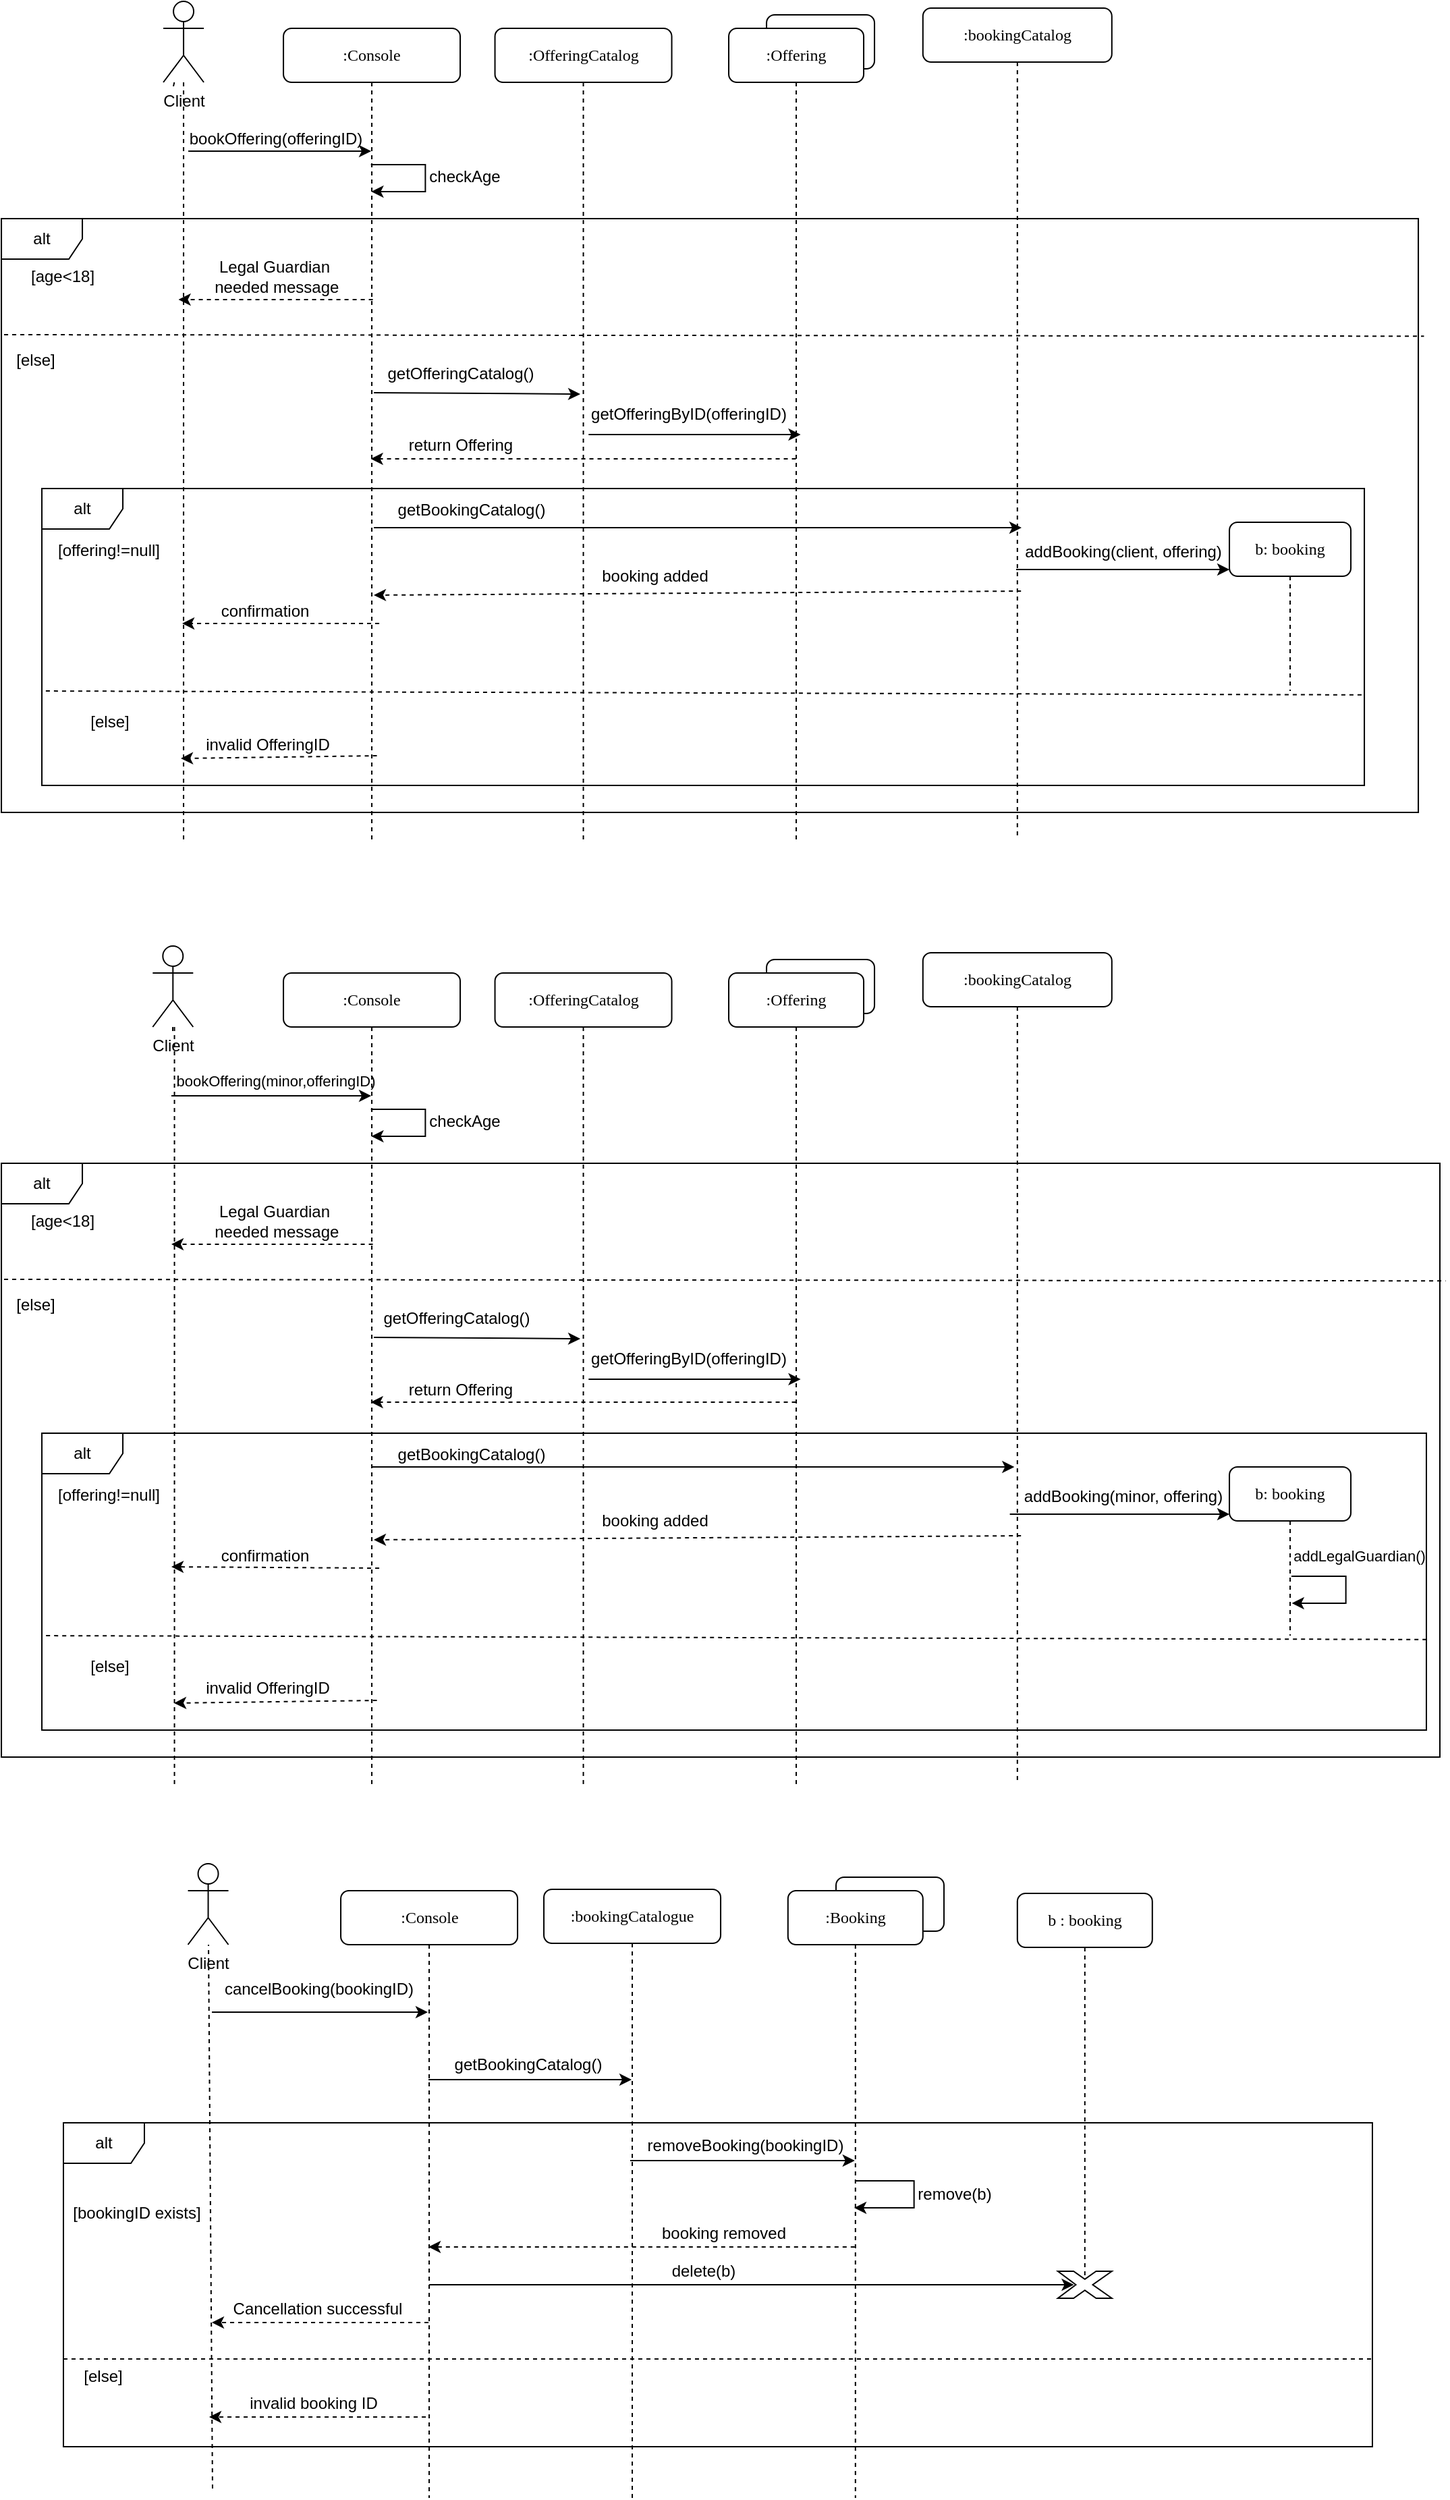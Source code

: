 <mxfile version="24.8.3">
  <diagram name="Page-1" id="13e1069c-82ec-6db2-03f1-153e76fe0fe0">
    <mxGraphModel dx="1434" dy="2445" grid="1" gridSize="10" guides="1" tooltips="1" connect="1" arrows="1" fold="1" page="1" pageScale="1" pageWidth="1100" pageHeight="850" background="none" math="0" shadow="0">
      <root>
        <mxCell id="0" />
        <mxCell id="1" parent="0" />
        <mxCell id="0YN1JNcntVtqTYBsjdS_-84" value="" style="endArrow=none;dashed=1;html=1;rounded=0;" parent="1" edge="1">
          <mxGeometry width="50" height="50" relative="1" as="geometry">
            <mxPoint x="162.28" y="-349" as="sourcePoint" />
            <mxPoint x="162.28" y="-910" as="targetPoint" />
          </mxGeometry>
        </mxCell>
        <mxCell id="giZi3sO-TTmVDWN61RLp-180" value="" style="endArrow=none;dashed=1;html=1;rounded=0;" parent="1" source="giZi3sO-TTmVDWN61RLp-182" edge="1">
          <mxGeometry width="50" height="50" relative="1" as="geometry">
            <mxPoint x="161.03" y="-1235" as="sourcePoint" />
            <mxPoint x="161.03" y="-1605" as="targetPoint" />
          </mxGeometry>
        </mxCell>
        <mxCell id="giZi3sO-TTmVDWN61RLp-181" value="" style="endArrow=none;dashed=1;html=1;rounded=0;" parent="1" target="giZi3sO-TTmVDWN61RLp-182" edge="1">
          <mxGeometry width="50" height="50" relative="1" as="geometry">
            <mxPoint x="169.03" y="-1049" as="sourcePoint" />
            <mxPoint x="170.03" y="-1575" as="targetPoint" />
          </mxGeometry>
        </mxCell>
        <mxCell id="giZi3sO-TTmVDWN61RLp-182" value="Client" style="shape=umlActor;verticalLabelPosition=bottom;verticalAlign=top;html=1;outlineConnect=0;" parent="1" vertex="1">
          <mxGeometry x="154.03" y="-1670" width="30" height="60" as="geometry" />
        </mxCell>
        <mxCell id="giZi3sO-TTmVDWN61RLp-184" value=":bookingCatalog" style="shape=umlLifeline;perimeter=lifelinePerimeter;whiteSpace=wrap;html=1;container=1;collapsible=0;recursiveResize=0;outlineConnect=0;rounded=1;shadow=0;comic=0;labelBackgroundColor=none;strokeWidth=1;fontFamily=Verdana;fontSize=12;align=center;" parent="1" vertex="1">
          <mxGeometry x="716.91" y="-1665" width="140" height="616" as="geometry" />
        </mxCell>
        <mxCell id="giZi3sO-TTmVDWN61RLp-178" value=":OfferingCatalog" style="shape=umlLifeline;perimeter=lifelinePerimeter;whiteSpace=wrap;html=1;container=1;collapsible=0;recursiveResize=0;outlineConnect=0;rounded=1;shadow=0;comic=0;labelBackgroundColor=none;strokeWidth=1;fontFamily=Verdana;fontSize=12;align=center;" parent="1" vertex="1">
          <mxGeometry x="399.78" y="-1650" width="131" height="601" as="geometry" />
        </mxCell>
        <mxCell id="giZi3sO-TTmVDWN61RLp-190" value="" style="rounded=1;whiteSpace=wrap;html=1;" parent="1" vertex="1">
          <mxGeometry x="601.03" y="-1660" width="80" height="40" as="geometry" />
        </mxCell>
        <mxCell id="giZi3sO-TTmVDWN61RLp-191" value=":Offering" style="shape=umlLifeline;perimeter=lifelinePerimeter;whiteSpace=wrap;html=1;container=1;collapsible=0;recursiveResize=0;outlineConnect=0;rounded=1;shadow=0;comic=0;labelBackgroundColor=none;strokeWidth=1;fontFamily=Verdana;fontSize=12;align=center;" parent="1" vertex="1">
          <mxGeometry x="573.03" y="-1650" width="100" height="601" as="geometry" />
        </mxCell>
        <mxCell id="0YN1JNcntVtqTYBsjdS_-33" value="" style="endArrow=classic;html=1;rounded=0;dashed=1;" parent="giZi3sO-TTmVDWN61RLp-191" edge="1">
          <mxGeometry width="50" height="50" relative="1" as="geometry">
            <mxPoint x="216.57" y="417" as="sourcePoint" />
            <mxPoint x="-263.03" y="420" as="targetPoint" />
          </mxGeometry>
        </mxCell>
        <mxCell id="giZi3sO-TTmVDWN61RLp-256" value="" style="endArrow=none;dashed=1;html=1;rounded=0;" parent="1" target="giZi3sO-TTmVDWN61RLp-257" edge="1">
          <mxGeometry width="50" height="50" relative="1" as="geometry">
            <mxPoint x="190.5" y="173" as="sourcePoint" />
            <mxPoint x="190" y="-197" as="targetPoint" />
          </mxGeometry>
        </mxCell>
        <mxCell id="giZi3sO-TTmVDWN61RLp-257" value="Client" style="shape=umlActor;verticalLabelPosition=bottom;verticalAlign=top;html=1;outlineConnect=0;" parent="1" vertex="1">
          <mxGeometry x="172.28" y="-290" width="30" height="60" as="geometry" />
        </mxCell>
        <mxCell id="giZi3sO-TTmVDWN61RLp-258" value="b : booking" style="shape=umlLifeline;perimeter=lifelinePerimeter;whiteSpace=wrap;html=1;container=1;collapsible=0;recursiveResize=0;outlineConnect=0;rounded=1;shadow=0;comic=0;labelBackgroundColor=none;strokeWidth=1;fontFamily=Verdana;fontSize=12;align=center;" parent="1" vertex="1">
          <mxGeometry x="786.91" y="-268" width="100" height="288" as="geometry" />
        </mxCell>
        <mxCell id="giZi3sO-TTmVDWN61RLp-259" value=":bookingCatalogue" style="shape=umlLifeline;perimeter=lifelinePerimeter;whiteSpace=wrap;html=1;container=1;collapsible=0;recursiveResize=0;outlineConnect=0;rounded=1;shadow=0;comic=0;labelBackgroundColor=none;strokeWidth=1;fontFamily=Verdana;fontSize=12;align=center;" parent="1" vertex="1">
          <mxGeometry x="436.03" y="-271" width="131" height="451" as="geometry" />
        </mxCell>
        <mxCell id="0YN1JNcntVtqTYBsjdS_-129" value="" style="endArrow=classic;html=1;rounded=0;" parent="giZi3sO-TTmVDWN61RLp-259" edge="1">
          <mxGeometry width="50" height="50" relative="1" as="geometry">
            <mxPoint x="-85.5" y="141" as="sourcePoint" />
            <mxPoint x="65" y="141" as="targetPoint" />
          </mxGeometry>
        </mxCell>
        <mxCell id="0YN1JNcntVtqTYBsjdS_-131" value="getBookingCatalog()" style="text;html=1;align=center;verticalAlign=middle;resizable=0;points=[];autosize=1;strokeColor=none;fillColor=none;" parent="giZi3sO-TTmVDWN61RLp-259" vertex="1">
          <mxGeometry x="-82" y="115" width="140" height="30" as="geometry" />
        </mxCell>
        <mxCell id="giZi3sO-TTmVDWN61RLp-263" value="" style="rounded=1;whiteSpace=wrap;html=1;" parent="1" vertex="1">
          <mxGeometry x="652.53" y="-280" width="80" height="40" as="geometry" />
        </mxCell>
        <mxCell id="giZi3sO-TTmVDWN61RLp-264" value=":Booking" style="shape=umlLifeline;perimeter=lifelinePerimeter;whiteSpace=wrap;html=1;container=1;collapsible=0;recursiveResize=0;outlineConnect=0;rounded=1;shadow=0;comic=0;labelBackgroundColor=none;strokeWidth=1;fontFamily=Verdana;fontSize=12;align=center;" parent="1" vertex="1">
          <mxGeometry x="616.91" y="-270" width="100" height="450" as="geometry" />
        </mxCell>
        <mxCell id="giZi3sO-TTmVDWN61RLp-266" value="alt" style="shape=umlFrame;whiteSpace=wrap;html=1;pointerEvents=0;" parent="1" vertex="1">
          <mxGeometry x="80" y="-98" width="970" height="240" as="geometry" />
        </mxCell>
        <mxCell id="giZi3sO-TTmVDWN61RLp-267" value="[bookingID exists]" style="text;html=1;align=center;verticalAlign=middle;resizable=0;points=[];autosize=1;strokeColor=none;fillColor=none;" parent="1" vertex="1">
          <mxGeometry x="74.03" y="-46" width="120" height="30" as="geometry" />
        </mxCell>
        <mxCell id="giZi3sO-TTmVDWN61RLp-272" value="" style="line;strokeWidth=1;fillColor=none;align=left;verticalAlign=middle;spacingTop=-1;spacingLeft=3;spacingRight=3;rotatable=0;labelPosition=right;points=[];portConstraint=eastwest;strokeColor=inherit;dashed=1;" parent="1" vertex="1">
          <mxGeometry x="80" y="48" width="970" height="58" as="geometry" />
        </mxCell>
        <mxCell id="giZi3sO-TTmVDWN61RLp-273" value="[else]" style="text;html=1;align=center;verticalAlign=middle;resizable=0;points=[];autosize=1;strokeColor=none;fillColor=none;" parent="1" vertex="1">
          <mxGeometry x="84.03" y="75" width="50" height="30" as="geometry" />
        </mxCell>
        <mxCell id="0YN1JNcntVtqTYBsjdS_-1" value=":Console" style="shape=umlLifeline;perimeter=lifelinePerimeter;whiteSpace=wrap;html=1;container=1;collapsible=0;recursiveResize=0;outlineConnect=0;rounded=1;shadow=0;comic=0;labelBackgroundColor=none;strokeWidth=1;fontFamily=Verdana;fontSize=12;align=center;" parent="1" vertex="1">
          <mxGeometry x="243.03" y="-1650" width="131" height="601" as="geometry" />
        </mxCell>
        <mxCell id="0YN1JNcntVtqTYBsjdS_-2" value="" style="endArrow=classic;html=1;rounded=0;" parent="0YN1JNcntVtqTYBsjdS_-1" target="0YN1JNcntVtqTYBsjdS_-1" edge="1">
          <mxGeometry width="50" height="50" relative="1" as="geometry">
            <mxPoint x="-70.5" y="91" as="sourcePoint" />
            <mxPoint x="63.5" y="91" as="targetPoint" />
          </mxGeometry>
        </mxCell>
        <mxCell id="0YN1JNcntVtqTYBsjdS_-4" value="" style="endArrow=classic;html=1;rounded=0;" parent="0YN1JNcntVtqTYBsjdS_-1" edge="1">
          <mxGeometry width="50" height="50" relative="1" as="geometry">
            <mxPoint x="64.837" y="101" as="sourcePoint" />
            <mxPoint x="65.17" y="121" as="targetPoint" />
            <Array as="points">
              <mxPoint x="105.17" y="101" />
              <mxPoint x="105.17" y="121" />
            </Array>
          </mxGeometry>
        </mxCell>
        <mxCell id="0YN1JNcntVtqTYBsjdS_-3" value="bookOffering(offeringID)" style="text;html=1;align=center;verticalAlign=middle;resizable=0;points=[];autosize=1;strokeColor=none;fillColor=none;" parent="1" vertex="1">
          <mxGeometry x="162.28" y="-1583" width="150" height="30" as="geometry" />
        </mxCell>
        <mxCell id="0YN1JNcntVtqTYBsjdS_-5" value="checkAge" style="text;html=1;align=center;verticalAlign=middle;resizable=0;points=[];autosize=1;strokeColor=none;fillColor=none;" parent="1" vertex="1">
          <mxGeometry x="336.53" y="-1555" width="80" height="30" as="geometry" />
        </mxCell>
        <mxCell id="0YN1JNcntVtqTYBsjdS_-10" value="alt" style="shape=umlFrame;whiteSpace=wrap;html=1;pointerEvents=0;" parent="1" vertex="1">
          <mxGeometry x="34.03" y="-1509" width="1050" height="440" as="geometry" />
        </mxCell>
        <mxCell id="0YN1JNcntVtqTYBsjdS_-11" value="" style="endArrow=classic;html=1;rounded=0;dashed=1;" parent="1" edge="1">
          <mxGeometry width="50" height="50" relative="1" as="geometry">
            <mxPoint x="309.28" y="-1449" as="sourcePoint" />
            <mxPoint x="165.28" y="-1449" as="targetPoint" />
          </mxGeometry>
        </mxCell>
        <mxCell id="0YN1JNcntVtqTYBsjdS_-12" value="&lt;div&gt;Legal Guardian&lt;/div&gt;&lt;div&gt;&amp;nbsp;needed message&lt;/div&gt;" style="text;html=1;align=center;verticalAlign=middle;resizable=0;points=[];autosize=1;strokeColor=none;fillColor=none;" parent="1" vertex="1">
          <mxGeometry x="176.16" y="-1486" width="120" height="40" as="geometry" />
        </mxCell>
        <mxCell id="0YN1JNcntVtqTYBsjdS_-14" value="[age&amp;lt;18]" style="text;html=1;align=center;verticalAlign=middle;resizable=0;points=[];autosize=1;strokeColor=none;fillColor=none;" parent="1" vertex="1">
          <mxGeometry x="44.03" y="-1481" width="70" height="30" as="geometry" />
        </mxCell>
        <mxCell id="0YN1JNcntVtqTYBsjdS_-15" value="" style="endArrow=none;html=1;rounded=0;exitX=0.04;exitY=-0.133;exitDx=0;exitDy=0;exitPerimeter=0;entryX=1.004;entryY=0.198;entryDx=0;entryDy=0;entryPerimeter=0;dashed=1;" parent="1" source="0YN1JNcntVtqTYBsjdS_-16" target="0YN1JNcntVtqTYBsjdS_-10" edge="1">
          <mxGeometry width="50" height="50" relative="1" as="geometry">
            <mxPoint x="76.253" y="-1420" as="sourcePoint" />
            <mxPoint x="892.073" y="-1419.28" as="targetPoint" />
          </mxGeometry>
        </mxCell>
        <mxCell id="0YN1JNcntVtqTYBsjdS_-16" value="[else]" style="text;html=1;align=center;verticalAlign=middle;resizable=0;points=[];autosize=1;strokeColor=none;fillColor=none;" parent="1" vertex="1">
          <mxGeometry x="34.03" y="-1419" width="50" height="30" as="geometry" />
        </mxCell>
        <mxCell id="0YN1JNcntVtqTYBsjdS_-17" value="" style="endArrow=classic;html=1;rounded=0;" parent="1" edge="1">
          <mxGeometry width="50" height="50" relative="1" as="geometry">
            <mxPoint x="310" y="-1380" as="sourcePoint" />
            <mxPoint x="463.03" y="-1379" as="targetPoint" />
          </mxGeometry>
        </mxCell>
        <mxCell id="0YN1JNcntVtqTYBsjdS_-18" value="getOfferingCatalog()" style="text;html=1;align=center;verticalAlign=middle;resizable=0;points=[];autosize=1;strokeColor=none;fillColor=none;" parent="1" vertex="1">
          <mxGeometry x="309.03" y="-1409" width="130" height="30" as="geometry" />
        </mxCell>
        <mxCell id="0YN1JNcntVtqTYBsjdS_-19" value="" style="endArrow=classic;html=1;rounded=0;" parent="1" edge="1">
          <mxGeometry width="50" height="50" relative="1" as="geometry">
            <mxPoint x="469.16" y="-1349" as="sourcePoint" />
            <mxPoint x="626.28" y="-1349" as="targetPoint" />
          </mxGeometry>
        </mxCell>
        <mxCell id="0YN1JNcntVtqTYBsjdS_-20" value="getOfferingByID(offeringID)" style="text;html=1;align=center;verticalAlign=middle;resizable=0;points=[];autosize=1;strokeColor=none;fillColor=none;" parent="1" vertex="1">
          <mxGeometry x="458.03" y="-1379" width="170" height="30" as="geometry" />
        </mxCell>
        <mxCell id="0YN1JNcntVtqTYBsjdS_-21" value="alt" style="shape=umlFrame;whiteSpace=wrap;html=1;pointerEvents=0;" parent="1" vertex="1">
          <mxGeometry x="64.03" y="-1309" width="980" height="220" as="geometry" />
        </mxCell>
        <mxCell id="0YN1JNcntVtqTYBsjdS_-22" value="" style="endArrow=classic;html=1;rounded=0;" parent="1" edge="1">
          <mxGeometry width="50" height="50" relative="1" as="geometry">
            <mxPoint x="310" y="-1280" as="sourcePoint" />
            <mxPoint x="790" y="-1280" as="targetPoint" />
          </mxGeometry>
        </mxCell>
        <mxCell id="0YN1JNcntVtqTYBsjdS_-23" value="getBookingCatalog()" style="text;html=1;align=center;verticalAlign=middle;resizable=0;points=[];autosize=1;strokeColor=none;fillColor=none;" parent="1" vertex="1">
          <mxGeometry x="312.28" y="-1308" width="140" height="30" as="geometry" />
        </mxCell>
        <mxCell id="0YN1JNcntVtqTYBsjdS_-24" value="b: booking" style="shape=umlLifeline;perimeter=lifelinePerimeter;whiteSpace=wrap;html=1;container=1;collapsible=0;recursiveResize=0;outlineConnect=0;rounded=1;shadow=0;comic=0;labelBackgroundColor=none;strokeWidth=1;fontFamily=Verdana;fontSize=12;align=center;" parent="1" vertex="1">
          <mxGeometry x="944.03" y="-1284" width="90" height="125" as="geometry" />
        </mxCell>
        <mxCell id="0YN1JNcntVtqTYBsjdS_-29" value="addBooking(client, offering)" style="text;html=1;align=center;verticalAlign=middle;resizable=0;points=[];autosize=1;strokeColor=none;fillColor=none;" parent="1" vertex="1">
          <mxGeometry x="780.03" y="-1277" width="170" height="30" as="geometry" />
        </mxCell>
        <mxCell id="0YN1JNcntVtqTYBsjdS_-30" value="" style="endArrow=classic;html=1;rounded=0;exitX=0.035;exitY=0.933;exitDx=0;exitDy=0;exitPerimeter=0;" parent="1" source="0YN1JNcntVtqTYBsjdS_-29" edge="1">
          <mxGeometry width="50" height="50" relative="1" as="geometry">
            <mxPoint x="794.03" y="-1249" as="sourcePoint" />
            <mxPoint x="944.03" y="-1249" as="targetPoint" />
          </mxGeometry>
        </mxCell>
        <mxCell id="0YN1JNcntVtqTYBsjdS_-31" value="" style="endArrow=classic;html=1;rounded=0;dashed=1;" parent="1" edge="1">
          <mxGeometry width="50" height="50" relative="1" as="geometry">
            <mxPoint x="622.78" y="-1331" as="sourcePoint" />
            <mxPoint x="307.78" y="-1331" as="targetPoint" />
          </mxGeometry>
        </mxCell>
        <mxCell id="0YN1JNcntVtqTYBsjdS_-32" value="return Offering" style="text;html=1;align=center;verticalAlign=middle;resizable=0;points=[];autosize=1;strokeColor=none;fillColor=none;" parent="1" vertex="1">
          <mxGeometry x="324.41" y="-1356" width="100" height="30" as="geometry" />
        </mxCell>
        <mxCell id="0YN1JNcntVtqTYBsjdS_-34" value="booking added" style="text;html=1;align=center;verticalAlign=middle;resizable=0;points=[];autosize=1;strokeColor=none;fillColor=none;" parent="1" vertex="1">
          <mxGeometry x="463.03" y="-1259" width="110" height="30" as="geometry" />
        </mxCell>
        <mxCell id="0YN1JNcntVtqTYBsjdS_-36" value="" style="endArrow=classic;html=1;rounded=0;dashed=1;" parent="1" edge="1">
          <mxGeometry width="50" height="50" relative="1" as="geometry">
            <mxPoint x="314.03" y="-1209" as="sourcePoint" />
            <mxPoint x="168.03" y="-1209" as="targetPoint" />
          </mxGeometry>
        </mxCell>
        <mxCell id="0YN1JNcntVtqTYBsjdS_-37" value="confirmation" style="text;html=1;align=center;verticalAlign=middle;resizable=0;points=[];autosize=1;strokeColor=none;fillColor=none;" parent="1" vertex="1">
          <mxGeometry x="184.03" y="-1233" width="90" height="30" as="geometry" />
        </mxCell>
        <mxCell id="0YN1JNcntVtqTYBsjdS_-38" value="" style="endArrow=none;html=1;rounded=0;entryX=1;entryY=0.695;entryDx=0;entryDy=0;entryPerimeter=0;dashed=1;exitX=0.003;exitY=0.682;exitDx=0;exitDy=0;exitPerimeter=0;" parent="1" source="0YN1JNcntVtqTYBsjdS_-21" target="0YN1JNcntVtqTYBsjdS_-21" edge="1">
          <mxGeometry width="50" height="50" relative="1" as="geometry">
            <mxPoint x="83.66" y="-1159" as="sourcePoint" />
            <mxPoint x="133.66" y="-1209" as="targetPoint" />
          </mxGeometry>
        </mxCell>
        <mxCell id="0YN1JNcntVtqTYBsjdS_-39" value="[offering!=null]" style="text;whiteSpace=wrap;html=1;" parent="1" vertex="1">
          <mxGeometry x="74.03" y="-1277" width="110" height="40" as="geometry" />
        </mxCell>
        <mxCell id="0YN1JNcntVtqTYBsjdS_-40" value="[else]" style="text;html=1;align=center;verticalAlign=middle;resizable=0;points=[];autosize=1;strokeColor=none;fillColor=none;" parent="1" vertex="1">
          <mxGeometry x="89.03" y="-1151" width="50" height="30" as="geometry" />
        </mxCell>
        <mxCell id="0YN1JNcntVtqTYBsjdS_-41" value="" style="endArrow=classic;html=1;rounded=0;dashed=1;" parent="1" edge="1">
          <mxGeometry width="50" height="50" relative="1" as="geometry">
            <mxPoint x="312.28" y="-1111" as="sourcePoint" />
            <mxPoint x="167.03" y="-1109" as="targetPoint" />
          </mxGeometry>
        </mxCell>
        <mxCell id="0YN1JNcntVtqTYBsjdS_-42" value="invalid OfferingID" style="text;html=1;align=center;verticalAlign=middle;resizable=0;points=[];autosize=1;strokeColor=none;fillColor=none;" parent="1" vertex="1">
          <mxGeometry x="171.03" y="-1134" width="120" height="30" as="geometry" />
        </mxCell>
        <mxCell id="0YN1JNcntVtqTYBsjdS_-83" value="" style="endArrow=none;dashed=1;html=1;rounded=0;" parent="1" source="0YN1JNcntVtqTYBsjdS_-85" edge="1">
          <mxGeometry width="50" height="50" relative="1" as="geometry">
            <mxPoint x="161.03" y="-535" as="sourcePoint" />
            <mxPoint x="161.03" y="-905" as="targetPoint" />
          </mxGeometry>
        </mxCell>
        <mxCell id="0YN1JNcntVtqTYBsjdS_-85" value="Client" style="shape=umlActor;verticalLabelPosition=bottom;verticalAlign=top;html=1;outlineConnect=0;" parent="1" vertex="1">
          <mxGeometry x="146.16" y="-970" width="30" height="60" as="geometry" />
        </mxCell>
        <mxCell id="0YN1JNcntVtqTYBsjdS_-86" value=":bookingCatalog" style="shape=umlLifeline;perimeter=lifelinePerimeter;whiteSpace=wrap;html=1;container=1;collapsible=0;recursiveResize=0;outlineConnect=0;rounded=1;shadow=0;comic=0;labelBackgroundColor=none;strokeWidth=1;fontFamily=Verdana;fontSize=12;align=center;" parent="1" vertex="1">
          <mxGeometry x="716.91" y="-965" width="140" height="616" as="geometry" />
        </mxCell>
        <mxCell id="0YN1JNcntVtqTYBsjdS_-87" value=":OfferingCatalog" style="shape=umlLifeline;perimeter=lifelinePerimeter;whiteSpace=wrap;html=1;container=1;collapsible=0;recursiveResize=0;outlineConnect=0;rounded=1;shadow=0;comic=0;labelBackgroundColor=none;strokeWidth=1;fontFamily=Verdana;fontSize=12;align=center;" parent="1" vertex="1">
          <mxGeometry x="399.78" y="-950" width="131" height="601" as="geometry" />
        </mxCell>
        <mxCell id="0YN1JNcntVtqTYBsjdS_-88" value="" style="rounded=1;whiteSpace=wrap;html=1;" parent="1" vertex="1">
          <mxGeometry x="601.03" y="-960" width="80" height="40" as="geometry" />
        </mxCell>
        <mxCell id="0YN1JNcntVtqTYBsjdS_-89" value=":Offering" style="shape=umlLifeline;perimeter=lifelinePerimeter;whiteSpace=wrap;html=1;container=1;collapsible=0;recursiveResize=0;outlineConnect=0;rounded=1;shadow=0;comic=0;labelBackgroundColor=none;strokeWidth=1;fontFamily=Verdana;fontSize=12;align=center;" parent="1" vertex="1">
          <mxGeometry x="573.03" y="-950" width="100" height="601" as="geometry" />
        </mxCell>
        <mxCell id="0YN1JNcntVtqTYBsjdS_-90" value="" style="endArrow=classic;html=1;rounded=0;dashed=1;" parent="0YN1JNcntVtqTYBsjdS_-89" edge="1">
          <mxGeometry width="50" height="50" relative="1" as="geometry">
            <mxPoint x="216.57" y="417" as="sourcePoint" />
            <mxPoint x="-263.03" y="420" as="targetPoint" />
          </mxGeometry>
        </mxCell>
        <mxCell id="0YN1JNcntVtqTYBsjdS_-91" value=":Console" style="shape=umlLifeline;perimeter=lifelinePerimeter;whiteSpace=wrap;html=1;container=1;collapsible=0;recursiveResize=0;outlineConnect=0;rounded=1;shadow=0;comic=0;labelBackgroundColor=none;strokeWidth=1;fontFamily=Verdana;fontSize=12;align=center;" parent="1" vertex="1">
          <mxGeometry x="243.03" y="-950" width="131" height="601" as="geometry" />
        </mxCell>
        <mxCell id="0YN1JNcntVtqTYBsjdS_-92" value="" style="endArrow=classic;html=1;rounded=0;" parent="0YN1JNcntVtqTYBsjdS_-91" target="0YN1JNcntVtqTYBsjdS_-91" edge="1">
          <mxGeometry width="50" height="50" relative="1" as="geometry">
            <mxPoint x="-83.03" y="91" as="sourcePoint" />
            <mxPoint x="63.5" y="91" as="targetPoint" />
          </mxGeometry>
        </mxCell>
        <mxCell id="0YN1JNcntVtqTYBsjdS_-93" value="" style="endArrow=classic;html=1;rounded=0;" parent="0YN1JNcntVtqTYBsjdS_-91" edge="1">
          <mxGeometry width="50" height="50" relative="1" as="geometry">
            <mxPoint x="64.837" y="101" as="sourcePoint" />
            <mxPoint x="65.17" y="121" as="targetPoint" />
            <Array as="points">
              <mxPoint x="105.17" y="101" />
              <mxPoint x="105.17" y="121" />
            </Array>
          </mxGeometry>
        </mxCell>
        <mxCell id="0YN1JNcntVtqTYBsjdS_-95" value="checkAge" style="text;html=1;align=center;verticalAlign=middle;resizable=0;points=[];autosize=1;strokeColor=none;fillColor=none;" parent="1" vertex="1">
          <mxGeometry x="336.53" y="-855" width="80" height="30" as="geometry" />
        </mxCell>
        <mxCell id="0YN1JNcntVtqTYBsjdS_-96" value="alt" style="shape=umlFrame;whiteSpace=wrap;html=1;pointerEvents=0;" parent="1" vertex="1">
          <mxGeometry x="34.03" y="-809" width="1065.97" height="440" as="geometry" />
        </mxCell>
        <mxCell id="0YN1JNcntVtqTYBsjdS_-97" value="" style="endArrow=classic;html=1;rounded=0;dashed=1;" parent="1" edge="1">
          <mxGeometry width="50" height="50" relative="1" as="geometry">
            <mxPoint x="309.28" y="-749" as="sourcePoint" />
            <mxPoint x="160" y="-749" as="targetPoint" />
          </mxGeometry>
        </mxCell>
        <mxCell id="0YN1JNcntVtqTYBsjdS_-98" value="&lt;div&gt;Legal Guardian&lt;/div&gt;&lt;div&gt;&amp;nbsp;needed message&lt;/div&gt;" style="text;html=1;align=center;verticalAlign=middle;resizable=0;points=[];autosize=1;strokeColor=none;fillColor=none;" parent="1" vertex="1">
          <mxGeometry x="176.16" y="-786" width="120" height="40" as="geometry" />
        </mxCell>
        <mxCell id="0YN1JNcntVtqTYBsjdS_-99" value="[age&amp;lt;18]" style="text;html=1;align=center;verticalAlign=middle;resizable=0;points=[];autosize=1;strokeColor=none;fillColor=none;" parent="1" vertex="1">
          <mxGeometry x="44.03" y="-781" width="70" height="30" as="geometry" />
        </mxCell>
        <mxCell id="0YN1JNcntVtqTYBsjdS_-100" value="" style="endArrow=none;html=1;rounded=0;exitX=0.04;exitY=-0.133;exitDx=0;exitDy=0;exitPerimeter=0;entryX=1.004;entryY=0.198;entryDx=0;entryDy=0;entryPerimeter=0;dashed=1;" parent="1" source="0YN1JNcntVtqTYBsjdS_-101" target="0YN1JNcntVtqTYBsjdS_-96" edge="1">
          <mxGeometry width="50" height="50" relative="1" as="geometry">
            <mxPoint x="76.253" y="-720" as="sourcePoint" />
            <mxPoint x="892.073" y="-719.28" as="targetPoint" />
          </mxGeometry>
        </mxCell>
        <mxCell id="0YN1JNcntVtqTYBsjdS_-101" value="[else]" style="text;html=1;align=center;verticalAlign=middle;resizable=0;points=[];autosize=1;strokeColor=none;fillColor=none;" parent="1" vertex="1">
          <mxGeometry x="34.03" y="-719" width="50" height="30" as="geometry" />
        </mxCell>
        <mxCell id="0YN1JNcntVtqTYBsjdS_-102" value="" style="endArrow=classic;html=1;rounded=0;" parent="1" edge="1">
          <mxGeometry width="50" height="50" relative="1" as="geometry">
            <mxPoint x="310" y="-680" as="sourcePoint" />
            <mxPoint x="463.03" y="-679" as="targetPoint" />
          </mxGeometry>
        </mxCell>
        <mxCell id="0YN1JNcntVtqTYBsjdS_-103" value="getOfferingCatalog()" style="text;html=1;align=center;verticalAlign=middle;resizable=0;points=[];autosize=1;strokeColor=none;fillColor=none;" parent="1" vertex="1">
          <mxGeometry x="306.03" y="-709" width="130" height="30" as="geometry" />
        </mxCell>
        <mxCell id="0YN1JNcntVtqTYBsjdS_-104" value="" style="endArrow=classic;html=1;rounded=0;" parent="1" edge="1">
          <mxGeometry width="50" height="50" relative="1" as="geometry">
            <mxPoint x="469.16" y="-649" as="sourcePoint" />
            <mxPoint x="626.28" y="-649" as="targetPoint" />
          </mxGeometry>
        </mxCell>
        <mxCell id="0YN1JNcntVtqTYBsjdS_-105" value="getOfferingByID(offeringID)" style="text;html=1;align=center;verticalAlign=middle;resizable=0;points=[];autosize=1;strokeColor=none;fillColor=none;" parent="1" vertex="1">
          <mxGeometry x="458.03" y="-679" width="170" height="30" as="geometry" />
        </mxCell>
        <mxCell id="0YN1JNcntVtqTYBsjdS_-106" value="alt" style="shape=umlFrame;whiteSpace=wrap;html=1;pointerEvents=0;" parent="1" vertex="1">
          <mxGeometry x="64.03" y="-609" width="1025.97" height="220" as="geometry" />
        </mxCell>
        <mxCell id="0YN1JNcntVtqTYBsjdS_-107" value="" style="endArrow=classic;html=1;rounded=0;" parent="1" source="0YN1JNcntVtqTYBsjdS_-91" edge="1">
          <mxGeometry width="50" height="50" relative="1" as="geometry">
            <mxPoint x="160" y="-584" as="sourcePoint" />
            <mxPoint x="784.66" y="-584" as="targetPoint" />
          </mxGeometry>
        </mxCell>
        <mxCell id="0YN1JNcntVtqTYBsjdS_-108" value="getBookingCatalog()" style="text;html=1;align=center;verticalAlign=middle;resizable=0;points=[];autosize=1;strokeColor=none;fillColor=none;" parent="1" vertex="1">
          <mxGeometry x="312.28" y="-608" width="140" height="30" as="geometry" />
        </mxCell>
        <mxCell id="0YN1JNcntVtqTYBsjdS_-109" value="b: booking" style="shape=umlLifeline;perimeter=lifelinePerimeter;whiteSpace=wrap;html=1;container=1;collapsible=0;recursiveResize=0;outlineConnect=0;rounded=1;shadow=0;comic=0;labelBackgroundColor=none;strokeWidth=1;fontFamily=Verdana;fontSize=12;align=center;" parent="1" vertex="1">
          <mxGeometry x="944.03" y="-584" width="90" height="125" as="geometry" />
        </mxCell>
        <mxCell id="LB7OUoXvwlj2Ewq9CSqw-2" value="" style="endArrow=classic;html=1;rounded=0;" edge="1" parent="0YN1JNcntVtqTYBsjdS_-109">
          <mxGeometry width="50" height="50" relative="1" as="geometry">
            <mxPoint x="45.967" y="81" as="sourcePoint" />
            <mxPoint x="46.3" y="101" as="targetPoint" />
            <Array as="points">
              <mxPoint x="86.3" y="81" />
              <mxPoint x="86.3" y="101" />
            </Array>
          </mxGeometry>
        </mxCell>
        <mxCell id="0YN1JNcntVtqTYBsjdS_-110" value="addBooking(minor, offering)" style="text;html=1;align=center;verticalAlign=middle;resizable=0;points=[];autosize=1;strokeColor=none;fillColor=none;" parent="1" vertex="1">
          <mxGeometry x="775.03" y="-577" width="180" height="30" as="geometry" />
        </mxCell>
        <mxCell id="0YN1JNcntVtqTYBsjdS_-111" value="" style="endArrow=classic;html=1;rounded=0;exitX=0.035;exitY=0.933;exitDx=0;exitDy=0;exitPerimeter=0;" parent="1" source="0YN1JNcntVtqTYBsjdS_-110" edge="1">
          <mxGeometry width="50" height="50" relative="1" as="geometry">
            <mxPoint x="794.03" y="-549" as="sourcePoint" />
            <mxPoint x="944.03" y="-549" as="targetPoint" />
          </mxGeometry>
        </mxCell>
        <mxCell id="0YN1JNcntVtqTYBsjdS_-112" value="" style="endArrow=classic;html=1;rounded=0;dashed=1;" parent="1" edge="1">
          <mxGeometry width="50" height="50" relative="1" as="geometry">
            <mxPoint x="622.78" y="-632" as="sourcePoint" />
            <mxPoint x="307.78" y="-632" as="targetPoint" />
          </mxGeometry>
        </mxCell>
        <mxCell id="0YN1JNcntVtqTYBsjdS_-113" value="return Offering" style="text;html=1;align=center;verticalAlign=middle;resizable=0;points=[];autosize=1;strokeColor=none;fillColor=none;" parent="1" vertex="1">
          <mxGeometry x="324.41" y="-656" width="100" height="30" as="geometry" />
        </mxCell>
        <mxCell id="0YN1JNcntVtqTYBsjdS_-114" value="booking added" style="text;html=1;align=center;verticalAlign=middle;resizable=0;points=[];autosize=1;strokeColor=none;fillColor=none;" parent="1" vertex="1">
          <mxGeometry x="463.03" y="-559" width="110" height="30" as="geometry" />
        </mxCell>
        <mxCell id="0YN1JNcntVtqTYBsjdS_-115" value="" style="endArrow=classic;html=1;rounded=0;dashed=1;" parent="1" edge="1">
          <mxGeometry width="50" height="50" relative="1" as="geometry">
            <mxPoint x="314.03" y="-509" as="sourcePoint" />
            <mxPoint x="160" y="-510" as="targetPoint" />
          </mxGeometry>
        </mxCell>
        <mxCell id="0YN1JNcntVtqTYBsjdS_-116" value="confirmation" style="text;html=1;align=center;verticalAlign=middle;resizable=0;points=[];autosize=1;strokeColor=none;fillColor=none;" parent="1" vertex="1">
          <mxGeometry x="184.03" y="-533" width="90" height="30" as="geometry" />
        </mxCell>
        <mxCell id="0YN1JNcntVtqTYBsjdS_-117" value="" style="endArrow=none;html=1;rounded=0;entryX=1;entryY=0.695;entryDx=0;entryDy=0;entryPerimeter=0;dashed=1;exitX=0.003;exitY=0.682;exitDx=0;exitDy=0;exitPerimeter=0;" parent="1" source="0YN1JNcntVtqTYBsjdS_-106" target="0YN1JNcntVtqTYBsjdS_-106" edge="1">
          <mxGeometry width="50" height="50" relative="1" as="geometry">
            <mxPoint x="83.66" y="-459" as="sourcePoint" />
            <mxPoint x="133.66" y="-509" as="targetPoint" />
          </mxGeometry>
        </mxCell>
        <mxCell id="0YN1JNcntVtqTYBsjdS_-118" value="[offering!=null]" style="text;whiteSpace=wrap;html=1;" parent="1" vertex="1">
          <mxGeometry x="74.03" y="-577" width="110" height="40" as="geometry" />
        </mxCell>
        <mxCell id="0YN1JNcntVtqTYBsjdS_-119" value="[else]" style="text;html=1;align=center;verticalAlign=middle;resizable=0;points=[];autosize=1;strokeColor=none;fillColor=none;" parent="1" vertex="1">
          <mxGeometry x="89.03" y="-451" width="50" height="30" as="geometry" />
        </mxCell>
        <mxCell id="0YN1JNcntVtqTYBsjdS_-120" value="" style="endArrow=classic;html=1;rounded=0;dashed=1;" parent="1" edge="1">
          <mxGeometry width="50" height="50" relative="1" as="geometry">
            <mxPoint x="312.28" y="-411" as="sourcePoint" />
            <mxPoint x="162" y="-409" as="targetPoint" />
          </mxGeometry>
        </mxCell>
        <mxCell id="0YN1JNcntVtqTYBsjdS_-121" value="invalid OfferingID" style="text;html=1;align=center;verticalAlign=middle;resizable=0;points=[];autosize=1;strokeColor=none;fillColor=none;" parent="1" vertex="1">
          <mxGeometry x="171.03" y="-435" width="120" height="30" as="geometry" />
        </mxCell>
        <mxCell id="0YN1JNcntVtqTYBsjdS_-94" value="&lt;font style=&quot;font-size: 11px;&quot;&gt;bookOffering(minor,offeringID)&lt;/font&gt;" style="text;html=1;align=center;verticalAlign=middle;resizable=0;points=[];autosize=1;strokeColor=none;fillColor=none;" parent="1" vertex="1">
          <mxGeometry x="152.28" y="-885" width="170" height="30" as="geometry" />
        </mxCell>
        <mxCell id="0YN1JNcntVtqTYBsjdS_-122" value=":Console" style="shape=umlLifeline;perimeter=lifelinePerimeter;whiteSpace=wrap;html=1;container=1;collapsible=0;recursiveResize=0;outlineConnect=0;rounded=1;shadow=0;comic=0;labelBackgroundColor=none;strokeWidth=1;fontFamily=Verdana;fontSize=12;align=center;" parent="1" vertex="1">
          <mxGeometry x="285.53" y="-270" width="131" height="450" as="geometry" />
        </mxCell>
        <mxCell id="0YN1JNcntVtqTYBsjdS_-128" value="cancelBooking(bookingID)" style="text;html=1;align=center;verticalAlign=middle;resizable=0;points=[];autosize=1;strokeColor=none;fillColor=none;" parent="0YN1JNcntVtqTYBsjdS_-122" vertex="1">
          <mxGeometry x="-101.5" y="58" width="170" height="30" as="geometry" />
        </mxCell>
        <mxCell id="0YN1JNcntVtqTYBsjdS_-144" value="" style="endArrow=classic;html=1;rounded=0;dashed=1;" parent="0YN1JNcntVtqTYBsjdS_-122" source="0YN1JNcntVtqTYBsjdS_-122" edge="1">
          <mxGeometry width="50" height="50" relative="1" as="geometry">
            <mxPoint x="43.94" y="320" as="sourcePoint" />
            <mxPoint x="-95.53" y="320" as="targetPoint" />
          </mxGeometry>
        </mxCell>
        <mxCell id="0YN1JNcntVtqTYBsjdS_-127" value="" style="endArrow=classic;html=1;rounded=0;" parent="1" edge="1">
          <mxGeometry width="50" height="50" relative="1" as="geometry">
            <mxPoint x="190" y="-180" as="sourcePoint" />
            <mxPoint x="350" y="-180" as="targetPoint" />
          </mxGeometry>
        </mxCell>
        <mxCell id="0YN1JNcntVtqTYBsjdS_-132" value="" style="endArrow=classic;html=1;rounded=0;" parent="1" target="giZi3sO-TTmVDWN61RLp-264" edge="1">
          <mxGeometry width="50" height="50" relative="1" as="geometry">
            <mxPoint x="500" y="-70" as="sourcePoint" />
            <mxPoint x="550" y="-120" as="targetPoint" />
          </mxGeometry>
        </mxCell>
        <mxCell id="0YN1JNcntVtqTYBsjdS_-133" value="removeBooking(bookingID)" style="text;html=1;align=center;verticalAlign=middle;resizable=0;points=[];autosize=1;strokeColor=none;fillColor=none;" parent="1" vertex="1">
          <mxGeometry x="500" y="-96" width="170" height="30" as="geometry" />
        </mxCell>
        <mxCell id="0YN1JNcntVtqTYBsjdS_-135" value="" style="endArrow=classic;html=1;rounded=0;" parent="1" edge="1">
          <mxGeometry width="50" height="50" relative="1" as="geometry">
            <mxPoint x="667" y="-55" as="sourcePoint" />
            <mxPoint x="666" y="-35" as="targetPoint" />
            <Array as="points">
              <mxPoint x="710.33" y="-55" />
              <mxPoint x="710.33" y="-35" />
            </Array>
          </mxGeometry>
        </mxCell>
        <mxCell id="0YN1JNcntVtqTYBsjdS_-136" value="remove(b)" style="text;html=1;align=center;verticalAlign=middle;resizable=0;points=[];autosize=1;strokeColor=none;fillColor=none;" parent="1" vertex="1">
          <mxGeometry x="700.03" y="-60.5" width="80" height="30" as="geometry" />
        </mxCell>
        <mxCell id="0YN1JNcntVtqTYBsjdS_-137" value="" style="endArrow=classic;html=1;rounded=0;" parent="1" source="0YN1JNcntVtqTYBsjdS_-122" edge="1">
          <mxGeometry width="50" height="50" relative="1" as="geometry">
            <mxPoint x="359.27" y="22" as="sourcePoint" />
            <mxPoint x="828.74" y="22" as="targetPoint" />
          </mxGeometry>
        </mxCell>
        <mxCell id="0YN1JNcntVtqTYBsjdS_-138" value="delete(b)" style="text;html=1;align=center;verticalAlign=middle;resizable=0;points=[];autosize=1;strokeColor=none;fillColor=none;" parent="1" vertex="1">
          <mxGeometry x="519.03" y="-3" width="70" height="30" as="geometry" />
        </mxCell>
        <mxCell id="0YN1JNcntVtqTYBsjdS_-141" value="" style="verticalLabelPosition=bottom;verticalAlign=top;html=1;shape=mxgraph.basic.x" parent="1" vertex="1">
          <mxGeometry x="816.91" y="12" width="40" height="20" as="geometry" />
        </mxCell>
        <mxCell id="0YN1JNcntVtqTYBsjdS_-142" value="" style="endArrow=classic;html=1;rounded=0;dashed=1;" parent="1" source="giZi3sO-TTmVDWN61RLp-264" edge="1">
          <mxGeometry width="50" height="50" relative="1" as="geometry">
            <mxPoint x="660.01" y="-6" as="sourcePoint" />
            <mxPoint x="350.53" y="-6" as="targetPoint" />
          </mxGeometry>
        </mxCell>
        <mxCell id="0YN1JNcntVtqTYBsjdS_-143" value="booking removed" style="text;html=1;align=center;verticalAlign=middle;resizable=0;points=[];autosize=1;strokeColor=none;fillColor=none;" parent="1" vertex="1">
          <mxGeometry x="509" y="-31" width="120" height="30" as="geometry" />
        </mxCell>
        <mxCell id="0YN1JNcntVtqTYBsjdS_-145" value="Cancellation successful" style="text;html=1;align=center;verticalAlign=middle;resizable=0;points=[];autosize=1;strokeColor=none;fillColor=none;" parent="1" vertex="1">
          <mxGeometry x="188" y="25" width="160" height="30" as="geometry" />
        </mxCell>
        <mxCell id="0YN1JNcntVtqTYBsjdS_-146" value="" style="endArrow=classic;html=1;rounded=0;dashed=1;" parent="1" edge="1">
          <mxGeometry width="50" height="50" relative="1" as="geometry">
            <mxPoint x="348.53" y="120" as="sourcePoint" />
            <mxPoint x="188" y="120" as="targetPoint" />
          </mxGeometry>
        </mxCell>
        <mxCell id="0YN1JNcntVtqTYBsjdS_-147" value="invalid booking ID" style="text;html=1;align=center;verticalAlign=middle;resizable=0;points=[];autosize=1;strokeColor=none;fillColor=none;" parent="1" vertex="1">
          <mxGeometry x="205.41" y="95" width="120" height="30" as="geometry" />
        </mxCell>
        <mxCell id="LB7OUoXvwlj2Ewq9CSqw-4" value="&lt;font style=&quot;font-size: 11px;&quot;&gt;addLegalGuardian()&lt;/font&gt;" style="text;html=1;align=center;verticalAlign=middle;resizable=0;points=[];autosize=1;strokeColor=none;fillColor=none;" vertex="1" parent="1">
          <mxGeometry x="980" y="-533" width="120" height="30" as="geometry" />
        </mxCell>
      </root>
    </mxGraphModel>
  </diagram>
</mxfile>
